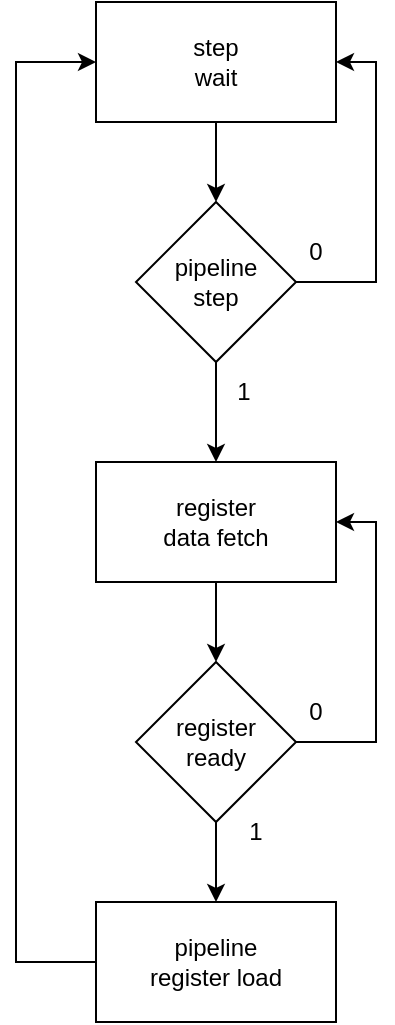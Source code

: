 <mxfile version="21.5.2" type="github">
  <diagram name="Pagina-1" id="4APzqsNUmOsOdhUILB_i">
    <mxGraphModel dx="880" dy="485" grid="1" gridSize="10" guides="1" tooltips="1" connect="1" arrows="1" fold="1" page="1" pageScale="1" pageWidth="827" pageHeight="1169" math="0" shadow="0">
      <root>
        <mxCell id="0" />
        <mxCell id="1" parent="0" />
        <mxCell id="WaVCpkAYPv4EmsVXtgcr-4" value="" style="edgeStyle=orthogonalEdgeStyle;rounded=0;orthogonalLoop=1;jettySize=auto;html=1;" parent="1" source="WaVCpkAYPv4EmsVXtgcr-1" target="WaVCpkAYPv4EmsVXtgcr-2" edge="1">
          <mxGeometry relative="1" as="geometry" />
        </mxCell>
        <mxCell id="WaVCpkAYPv4EmsVXtgcr-1" value="&lt;div&gt;step &lt;br&gt;&lt;/div&gt;&lt;div&gt;wait&lt;br&gt;&lt;/div&gt;" style="rounded=0;whiteSpace=wrap;html=1;" parent="1" vertex="1">
          <mxGeometry x="350" y="40" width="120" height="60" as="geometry" />
        </mxCell>
        <mxCell id="WaVCpkAYPv4EmsVXtgcr-3" style="edgeStyle=orthogonalEdgeStyle;rounded=0;orthogonalLoop=1;jettySize=auto;html=1;entryX=1;entryY=0.5;entryDx=0;entryDy=0;" parent="1" source="WaVCpkAYPv4EmsVXtgcr-2" target="WaVCpkAYPv4EmsVXtgcr-1" edge="1">
          <mxGeometry relative="1" as="geometry">
            <Array as="points">
              <mxPoint x="490" y="180" />
              <mxPoint x="490" y="70" />
            </Array>
          </mxGeometry>
        </mxCell>
        <mxCell id="WaVCpkAYPv4EmsVXtgcr-6" value="" style="edgeStyle=orthogonalEdgeStyle;rounded=0;orthogonalLoop=1;jettySize=auto;html=1;" parent="1" source="WaVCpkAYPv4EmsVXtgcr-2" target="WaVCpkAYPv4EmsVXtgcr-5" edge="1">
          <mxGeometry relative="1" as="geometry" />
        </mxCell>
        <mxCell id="WaVCpkAYPv4EmsVXtgcr-2" value="&lt;div&gt;pipeline&lt;/div&gt;&lt;div&gt;step&lt;br&gt;&lt;/div&gt;" style="rhombus;whiteSpace=wrap;html=1;" parent="1" vertex="1">
          <mxGeometry x="370" y="140" width="80" height="80" as="geometry" />
        </mxCell>
        <mxCell id="WaVCpkAYPv4EmsVXtgcr-10" value="" style="edgeStyle=orthogonalEdgeStyle;rounded=0;orthogonalLoop=1;jettySize=auto;html=1;" parent="1" source="WaVCpkAYPv4EmsVXtgcr-5" target="WaVCpkAYPv4EmsVXtgcr-8" edge="1">
          <mxGeometry relative="1" as="geometry" />
        </mxCell>
        <mxCell id="WaVCpkAYPv4EmsVXtgcr-5" value="&lt;div&gt;register&lt;/div&gt;&lt;div&gt;data fetch&lt;br&gt;&lt;/div&gt;" style="rounded=0;whiteSpace=wrap;html=1;" parent="1" vertex="1">
          <mxGeometry x="350" y="270" width="120" height="60" as="geometry" />
        </mxCell>
        <mxCell id="WaVCpkAYPv4EmsVXtgcr-9" style="edgeStyle=orthogonalEdgeStyle;rounded=0;orthogonalLoop=1;jettySize=auto;html=1;entryX=1;entryY=0.5;entryDx=0;entryDy=0;" parent="1" source="WaVCpkAYPv4EmsVXtgcr-8" target="WaVCpkAYPv4EmsVXtgcr-5" edge="1">
          <mxGeometry relative="1" as="geometry">
            <Array as="points">
              <mxPoint x="490" y="410" />
              <mxPoint x="490" y="300" />
            </Array>
          </mxGeometry>
        </mxCell>
        <mxCell id="WaVCpkAYPv4EmsVXtgcr-12" value="" style="edgeStyle=orthogonalEdgeStyle;rounded=0;orthogonalLoop=1;jettySize=auto;html=1;" parent="1" source="WaVCpkAYPv4EmsVXtgcr-8" target="WaVCpkAYPv4EmsVXtgcr-11" edge="1">
          <mxGeometry relative="1" as="geometry" />
        </mxCell>
        <mxCell id="WaVCpkAYPv4EmsVXtgcr-8" value="&lt;div&gt;register&lt;/div&gt;&lt;div&gt;ready&lt;br&gt;&lt;/div&gt;" style="rhombus;whiteSpace=wrap;html=1;" parent="1" vertex="1">
          <mxGeometry x="370" y="370" width="80" height="80" as="geometry" />
        </mxCell>
        <mxCell id="WaVCpkAYPv4EmsVXtgcr-13" style="edgeStyle=orthogonalEdgeStyle;rounded=0;orthogonalLoop=1;jettySize=auto;html=1;entryX=0;entryY=0.5;entryDx=0;entryDy=0;" parent="1" source="WaVCpkAYPv4EmsVXtgcr-11" target="WaVCpkAYPv4EmsVXtgcr-1" edge="1">
          <mxGeometry relative="1" as="geometry">
            <Array as="points">
              <mxPoint x="310" y="520" />
              <mxPoint x="310" y="70" />
            </Array>
          </mxGeometry>
        </mxCell>
        <mxCell id="WaVCpkAYPv4EmsVXtgcr-11" value="&lt;div&gt;pipeline&lt;/div&gt;&lt;div&gt;register load&lt;br&gt;&lt;/div&gt;" style="rounded=0;whiteSpace=wrap;html=1;" parent="1" vertex="1">
          <mxGeometry x="350" y="490" width="120" height="60" as="geometry" />
        </mxCell>
        <mxCell id="WaVCpkAYPv4EmsVXtgcr-14" value="0" style="text;html=1;strokeColor=none;fillColor=none;align=center;verticalAlign=middle;whiteSpace=wrap;rounded=0;" parent="1" vertex="1">
          <mxGeometry x="450" y="150" width="20" height="30" as="geometry" />
        </mxCell>
        <mxCell id="WaVCpkAYPv4EmsVXtgcr-15" value="1" style="text;html=1;strokeColor=none;fillColor=none;align=center;verticalAlign=middle;whiteSpace=wrap;rounded=0;" parent="1" vertex="1">
          <mxGeometry x="414" y="220" width="20" height="30" as="geometry" />
        </mxCell>
        <mxCell id="WaVCpkAYPv4EmsVXtgcr-16" value="0" style="text;html=1;strokeColor=none;fillColor=none;align=center;verticalAlign=middle;whiteSpace=wrap;rounded=0;" parent="1" vertex="1">
          <mxGeometry x="450" y="380" width="20" height="30" as="geometry" />
        </mxCell>
        <mxCell id="WaVCpkAYPv4EmsVXtgcr-17" value="1" style="text;html=1;strokeColor=none;fillColor=none;align=center;verticalAlign=middle;whiteSpace=wrap;rounded=0;" parent="1" vertex="1">
          <mxGeometry x="420" y="440" width="20" height="30" as="geometry" />
        </mxCell>
      </root>
    </mxGraphModel>
  </diagram>
</mxfile>
